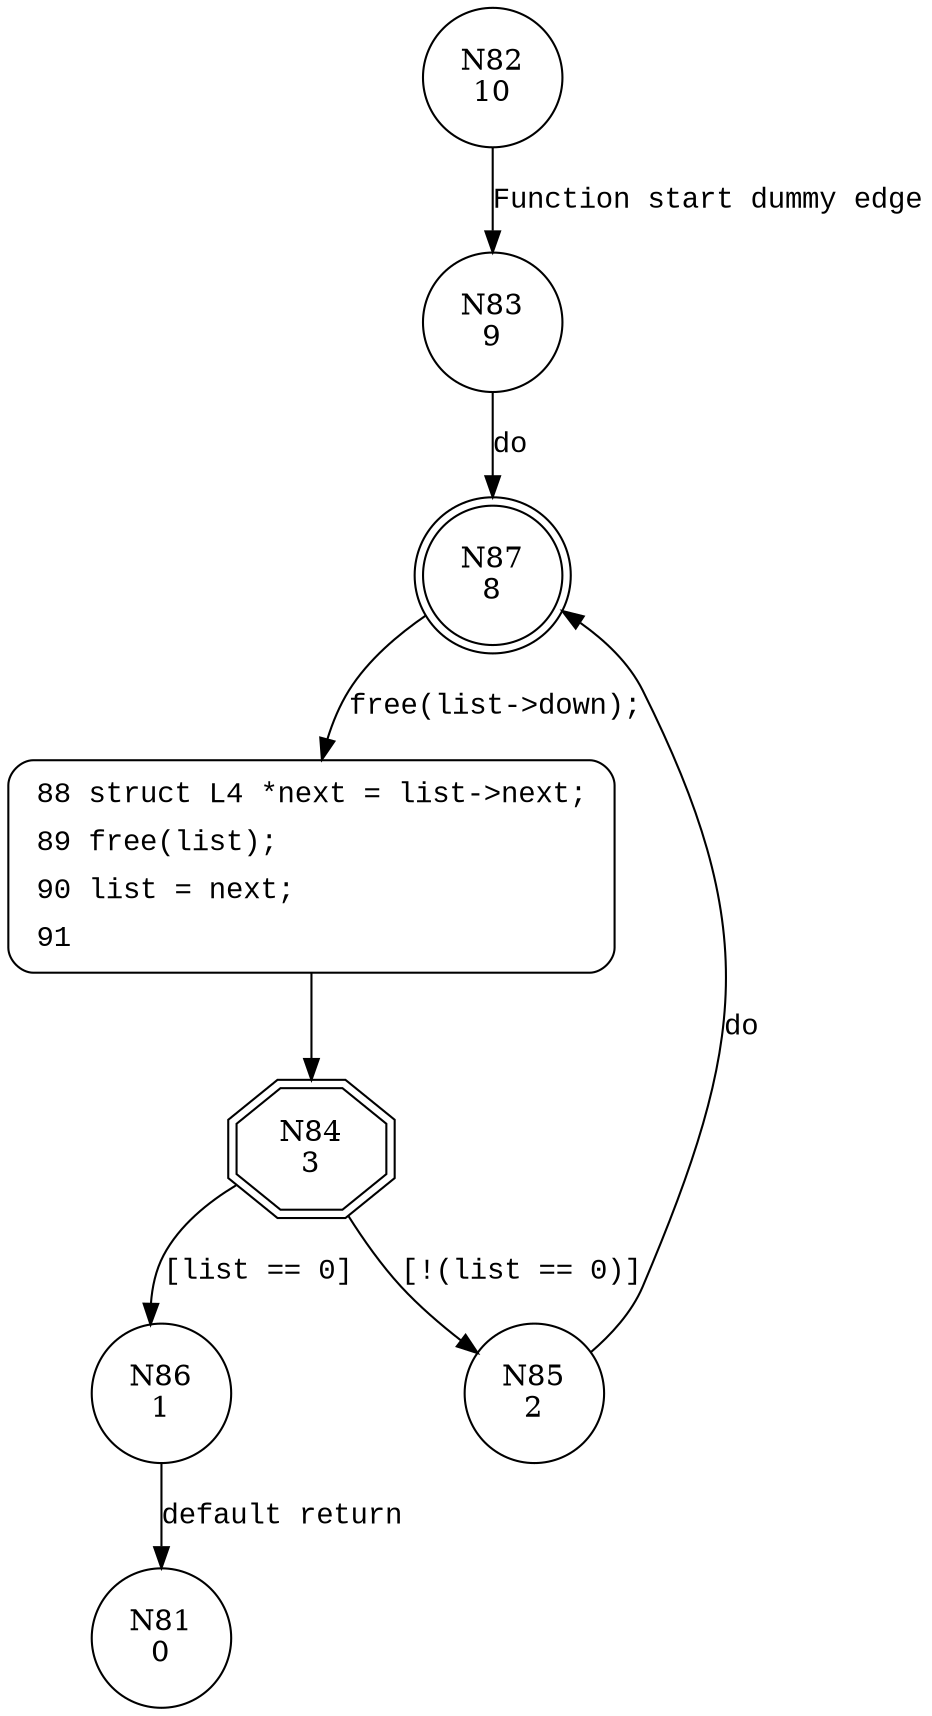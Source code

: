 digraph l4_destroy {
82 [shape="circle" label="N82\n10"]
83 [shape="circle" label="N83\n9"]
87 [shape="doublecircle" label="N87\n8"]
88 [shape="circle" label="N88\n7"]
84 [shape="doubleoctagon" label="N84\n3"]
86 [shape="circle" label="N86\n1"]
85 [shape="circle" label="N85\n2"]
81 [shape="circle" label="N81\n0"]
88 [style="filled,bold" penwidth="1" fillcolor="white" fontname="Courier New" shape="Mrecord" label=<<table border="0" cellborder="0" cellpadding="3" bgcolor="white"><tr><td align="right">88</td><td align="left">struct L4 *next = list-&gt;next;</td></tr><tr><td align="right">89</td><td align="left">free(list);</td></tr><tr><td align="right">90</td><td align="left">list = next;</td></tr><tr><td align="right">91</td><td align="left"></td></tr></table>>]
88 -> 84[label=""]
82 -> 83 [label="Function start dummy edge" fontname="Courier New"]
87 -> 88 [label="free(list->down);" fontname="Courier New"]
84 -> 86 [label="[list == 0]" fontname="Courier New"]
84 -> 85 [label="[!(list == 0)]" fontname="Courier New"]
86 -> 81 [label="default return" fontname="Courier New"]
83 -> 87 [label="do" fontname="Courier New"]
85 -> 87 [label="do" fontname="Courier New"]
}